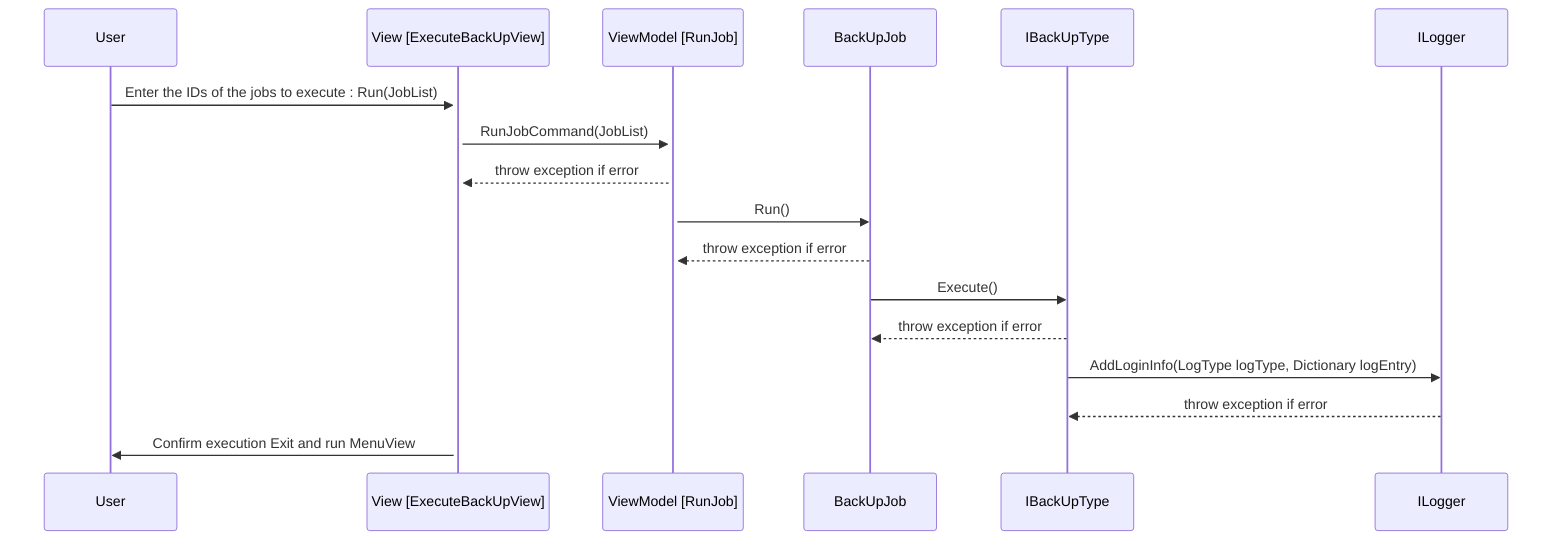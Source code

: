 sequenceDiagram
    User->>+View [ExecuteBackUpView]: Enter the IDs of the jobs to execute : Run(JobList)
    View [ExecuteBackUpView]->>+ViewModel [RunJob]:  RunJobCommand(JobList) 
    ViewModel [RunJob]-->> View [ExecuteBackUpView]: throw exception if error 
    ViewModel [RunJob]->>BackUpJob: Run()
    BackUpJob -->> ViewModel [RunJob]: throw exception if error 
    BackUpJob->>IBackUpType: Execute()
    IBackUpType -->> BackUpJob : throw exception if error 
    IBackUpType ->> ILogger : AddLoginInfo(LogType logType, Dictionary logEntry)
    ILogger -->> IBackUpType: throw exception if error 
    View [ExecuteBackUpView] ->>User: Confirm execution Exit and run MenuView